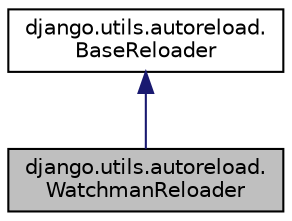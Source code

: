 digraph "django.utils.autoreload.WatchmanReloader"
{
 // LATEX_PDF_SIZE
  edge [fontname="Helvetica",fontsize="10",labelfontname="Helvetica",labelfontsize="10"];
  node [fontname="Helvetica",fontsize="10",shape=record];
  Node1 [label="django.utils.autoreload.\lWatchmanReloader",height=0.2,width=0.4,color="black", fillcolor="grey75", style="filled", fontcolor="black",tooltip=" "];
  Node2 -> Node1 [dir="back",color="midnightblue",fontsize="10",style="solid",fontname="Helvetica"];
  Node2 [label="django.utils.autoreload.\lBaseReloader",height=0.2,width=0.4,color="black", fillcolor="white", style="filled",URL="$classdjango_1_1utils_1_1autoreload_1_1_base_reloader.html",tooltip=" "];
}
